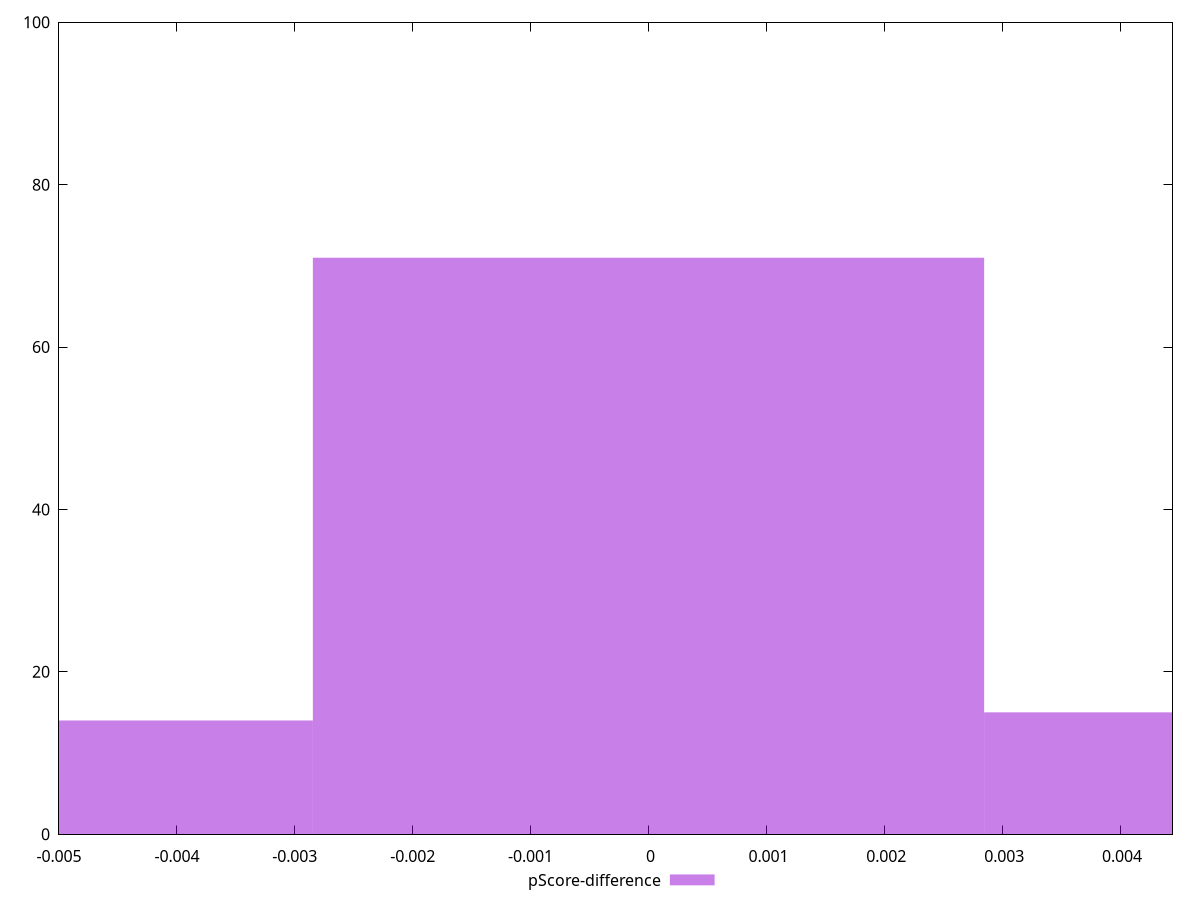 reset

$pScoreDifference <<EOF
0.005693790692086325 15
-0.005693790692086325 14
0 71
EOF

set key outside below
set boxwidth 0.005693790692086325
set xrange [-0.0050000000000000044:0.004444444444444473]
set yrange [0:100]
set trange [0:100]
set style fill transparent solid 0.5 noborder
set terminal svg size 640, 490 enhanced background rgb 'white'
set output "report_00019_2021-02-10T18-14-37.922Z//offscreen-images/samples/pages+cached+noadtech/pScore-difference/histogram.svg"

plot $pScoreDifference title "pScore-difference" with boxes

reset
